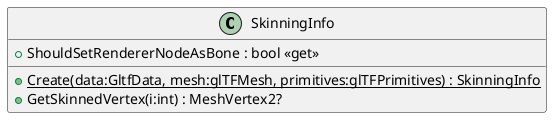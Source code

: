 @startuml
class SkinningInfo {
    + ShouldSetRendererNodeAsBone : bool <<get>>
    + {static} Create(data:GltfData, mesh:glTFMesh, primitives:glTFPrimitives) : SkinningInfo
    + GetSkinnedVertex(i:int) : MeshVertex2?
}
@enduml
